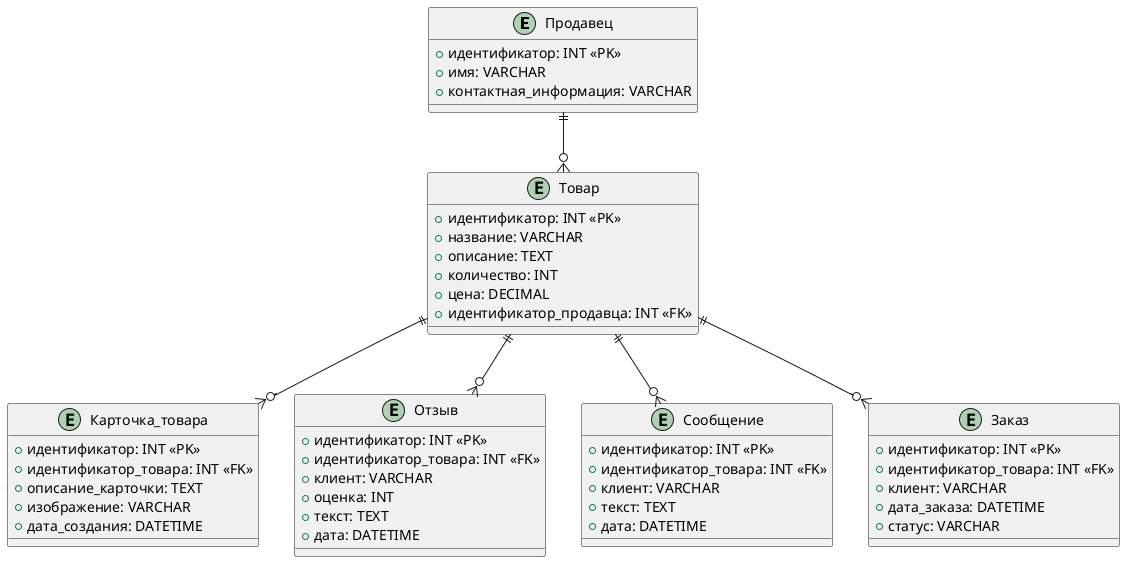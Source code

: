 @startuml
entity "Продавец" {
    +идентификатор: INT <<PK>>
    +имя: VARCHAR
    +контактная_информация: VARCHAR
}

entity "Товар" {
    +идентификатор: INT <<PK>>
    +название: VARCHAR
    +описание: TEXT
    +количество: INT
    +цена: DECIMAL
    +идентификатор_продавца: INT <<FK>>
}

entity "Карточка_товара" {
    +идентификатор: INT <<PK>>
    +идентификатор_товара: INT <<FK>>
    +описание_карточки: TEXT
    +изображение: VARCHAR 
    +дата_создания: DATETIME
}

entity "Отзыв" {
    +идентификатор: INT <<PK>>
    +идентификатор_товара: INT <<FK>>
    +клиент: VARCHAR
    +оценка: INT
    +текст: TEXT
    +дата: DATETIME
}

entity "Сообщение" {
    +идентификатор: INT <<PK>>
    +идентификатор_товара: INT <<FK>>
    +клиент: VARCHAR
    +текст: TEXT
    +дата: DATETIME
}

entity "Заказ" {
    +идентификатор: INT <<PK>>
    +идентификатор_товара: INT <<FK>>
    +клиент: VARCHAR
    +дата_заказа: DATETIME
    +статус: VARCHAR
}

Продавец ||--o{ Товар
Товар ||--o{ Карточка_товара
Товар ||--o{ Отзыв
Товар ||--o{ Сообщение
Товар ||--o{ Заказ
@enduml
